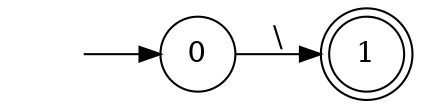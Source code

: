 digraph{
	rankdir="LR";
	//Nodos
	node[shape=circle, color=white] NodeA [label=""];
	node[shape=circle, color=black] Node0 [label="0"];
	node[shape=doublecircle] Node1 [label="1"];
	//Transiciones
	NodeA->Node0 [label=""];
	Node0->Node1 [label="\\"];
	
}
